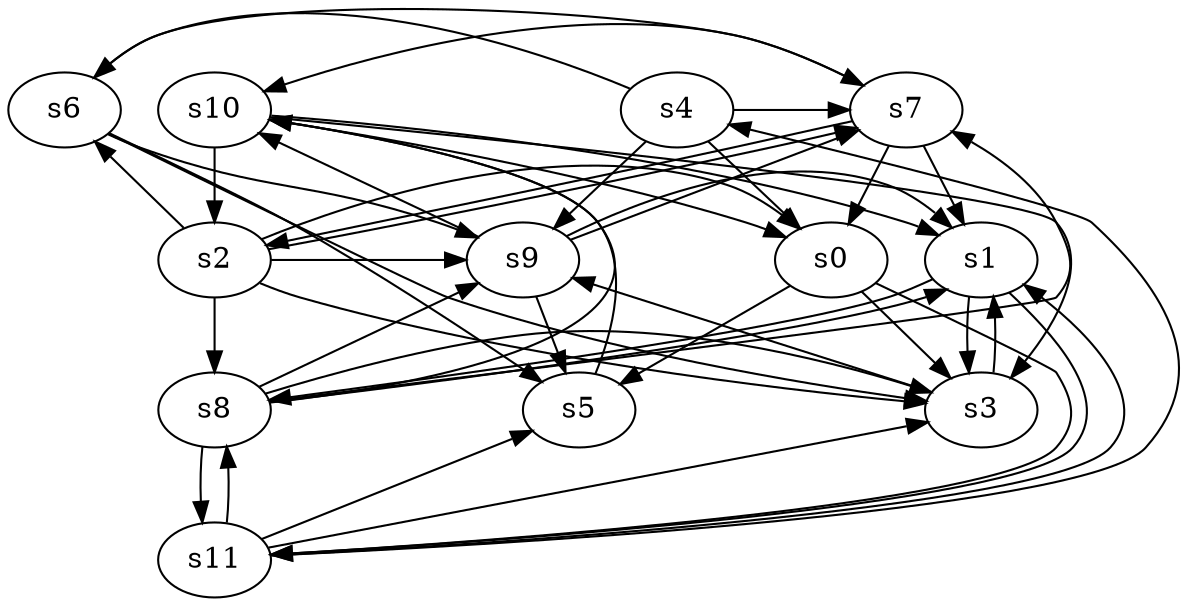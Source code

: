 digraph game_0645_complex_12 {
    s0 [name="s0", player=1];
    s1 [name="s1", player=1];
    s2 [name="s2", player=1];
    s3 [name="s3", player=0];
    s4 [name="s4", player=0];
    s5 [name="s5", player=1, target=1];
    s6 [name="s6", player=1];
    s7 [name="s7", player=0, target=1];
    s8 [name="s8", player=0];
    s9 [name="s9", player=0, target=1];
    s10 [name="s10", player=0];
    s11 [name="s11", player=1];

    s0 -> s3 [constraint="!(time % 3 == 2)"];
    s0 -> s5;
    s0 -> s11 [constraint="time % 7 == 0"];
    s1 -> s3;
    s1 -> s8 [constraint="time % 5 == 1 || time % 2 == 1"];
    s1 -> s11 [constraint="time % 4 == 0 || time % 3 == 0"];
    s2 -> s0 [constraint="time % 2 == 0"];
    s2 -> s3 [constraint="time % 6 == 0"];
    s2 -> s6 [constraint="time % 2 == 1 || time % 2 == 0"];
    s2 -> s7 [constraint="time % 4 == 2 && time % 3 == 2"];
    s2 -> s8;
    s2 -> s9 [constraint="time % 4 == 2 || time % 4 == 2"];
    s3 -> s1;
    s3 -> s9 [constraint="!(time % 2 == 0)"];
    s4 -> s0 [constraint="time % 4 == 3 && time % 3 == 2"];
    s4 -> s6 [constraint="!(time % 4 == 3)"];
    s4 -> s7 [constraint="time == 18 || time == 23 || time == 27"];
    s4 -> s9 [constraint="time % 2 == 1"];
    s5 -> s10 [constraint="time == 6 || time == 9 || time == 12 || time == 13"];
    s6 -> s3 [constraint="time == 2 || time == 3"];
    s6 -> s5 [constraint="time % 7 == 4"];
    s6 -> s7 [constraint="!(time % 5 == 1)"];
    s6 -> s9 [constraint="time == 6 || time == 10 || time == 13 || time == 18"];
    s7 -> s0;
    s7 -> s1;
    s7 -> s2 [constraint="time % 3 == 1 || time % 3 == 0"];
    s7 -> s10 [constraint="time == 2 || time == 4 || time == 15 || time == 16 || time == 26"];
    s8 -> s1 [constraint="time % 3 == 1 && time % 4 == 2"];
    s8 -> s3 [constraint="time % 5 == 3 || time % 3 == 1"];
    s8 -> s7 [constraint="!(time % 5 == 0)"];
    s8 -> s9 [constraint="time % 3 == 2 || time % 4 == 0"];
    s8 -> s10 [constraint="!(time % 2 == 1)"];
    s8 -> s11;
    s9 -> s1 [constraint="!(time % 3 == 2)"];
    s9 -> s5;
    s9 -> s7 [constraint="!(time % 6 == 2)"];
    s9 -> s10 [constraint="time % 3 == 0 && time % 5 == 3"];
    s10 -> s0 [constraint="time == 18"];
    s10 -> s1 [constraint="time % 4 == 0 && time % 5 == 1"];
    s10 -> s2;
    s10 -> s3 [constraint="time == 7 || time == 14 || time == 19"];
    s11 -> s1 [constraint="!(time % 3 == 0)"];
    s11 -> s3 [constraint="time % 5 == 4 || time % 4 == 2"];
    s11 -> s4 [constraint="time == 9 || time == 12"];
    s11 -> s5 [constraint="!(time % 5 == 1)"];
    s11 -> s8 [constraint="time % 7 == 0"];
}
